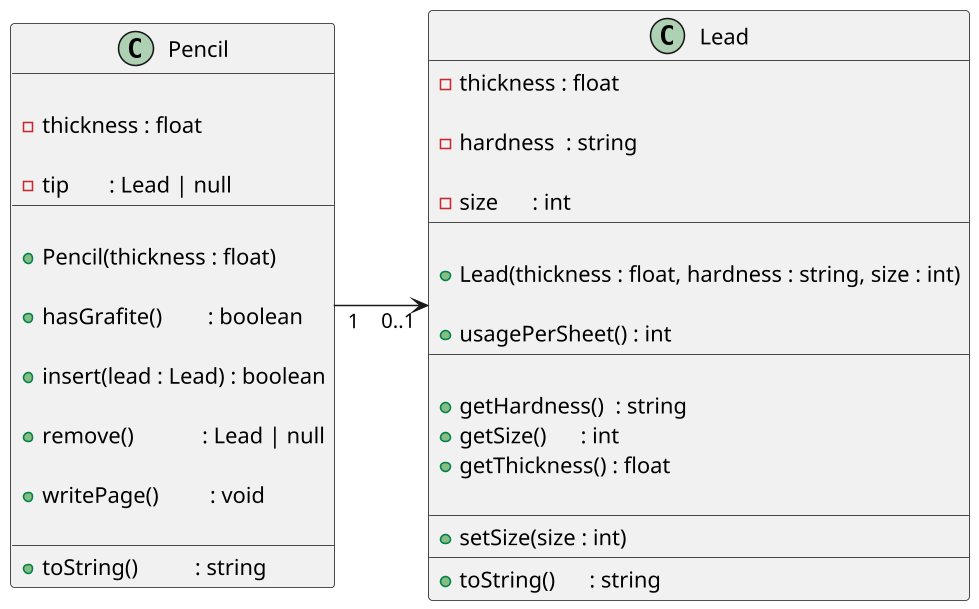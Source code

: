 '--
@startuml
skinparam defaultFontName Hasklig
skinparam dpi 150
left to right direction
'==
' Grafite
class Lead {
    ' calibre do grafite
    - thickness : float
    
    ' dureza do grafite HB, 2B, 4B, 6B
    - hardness  : string

    ' tamanho do grafite em milímetros
    - size      : int
    __
  
    ' inicializa os atributos do grafite
    + Lead(thickness : float, hardness : string, size : int)
    
    ' gastoPorFolha
    ' retorna o gasto em milímetros para uma página escrita
    ' 1mm para HB
    ' 2mm para 2B
    ' 4mm para 4B
    ' 6mm para 6B
    + usagePerSheet() : int
    __
    
    ' apenas os métodos get
    + getHardness()  : string
    + getSize()      : int
    + getThickness() : float

    __
    + setSize(size : int)
    __
    + toString()      : string
}


class Pencil {
    
    ' calibre da lapiseira
    - thickness : float

    ' guarda o grafite que está na ponta da lapiseira
    ' um valor nulo indica que a lapiseira está sem grafite
    - tip       : Lead | null
    __

    ' inicializa os atributos da lapiseira
    ' tip para null
    + Pencil(thickness : float)
    
    ' retorna true se tem grafite na lapiseira
    + hasGrafite()        : boolean
    
    ' insere o grafite na lapiseira
    ' verifica se ja tem grafite
    ' verifica se o grafite tem calibre compatível
    + insert(lead : Lead) : boolean
    
    ' remove o grafite da ponta
    ' verifica se existe grafite na ponta
    ' retorna o grafite removido
    ' ou null se não tinha grafite
    ' remover significa colocar o atributo tip para null
    + remove()            : Lead | null

    ' escreve na folha gastando o grafite
    ' verifica se existe grafite na ponta
    ' tenta diminuir o tamanho do grafite 
    '   utilizando os métodos getSize() e setSize()
    '   escrever uma folha gasta tip.usagePerSheet() mm
    ' verifica se existe tamanho para escrever a folha inteira
    + writePage()         : void
    
    __
    + toString()          : string
}
'--

Pencil "1" --> "0..1" Lead
@enduml